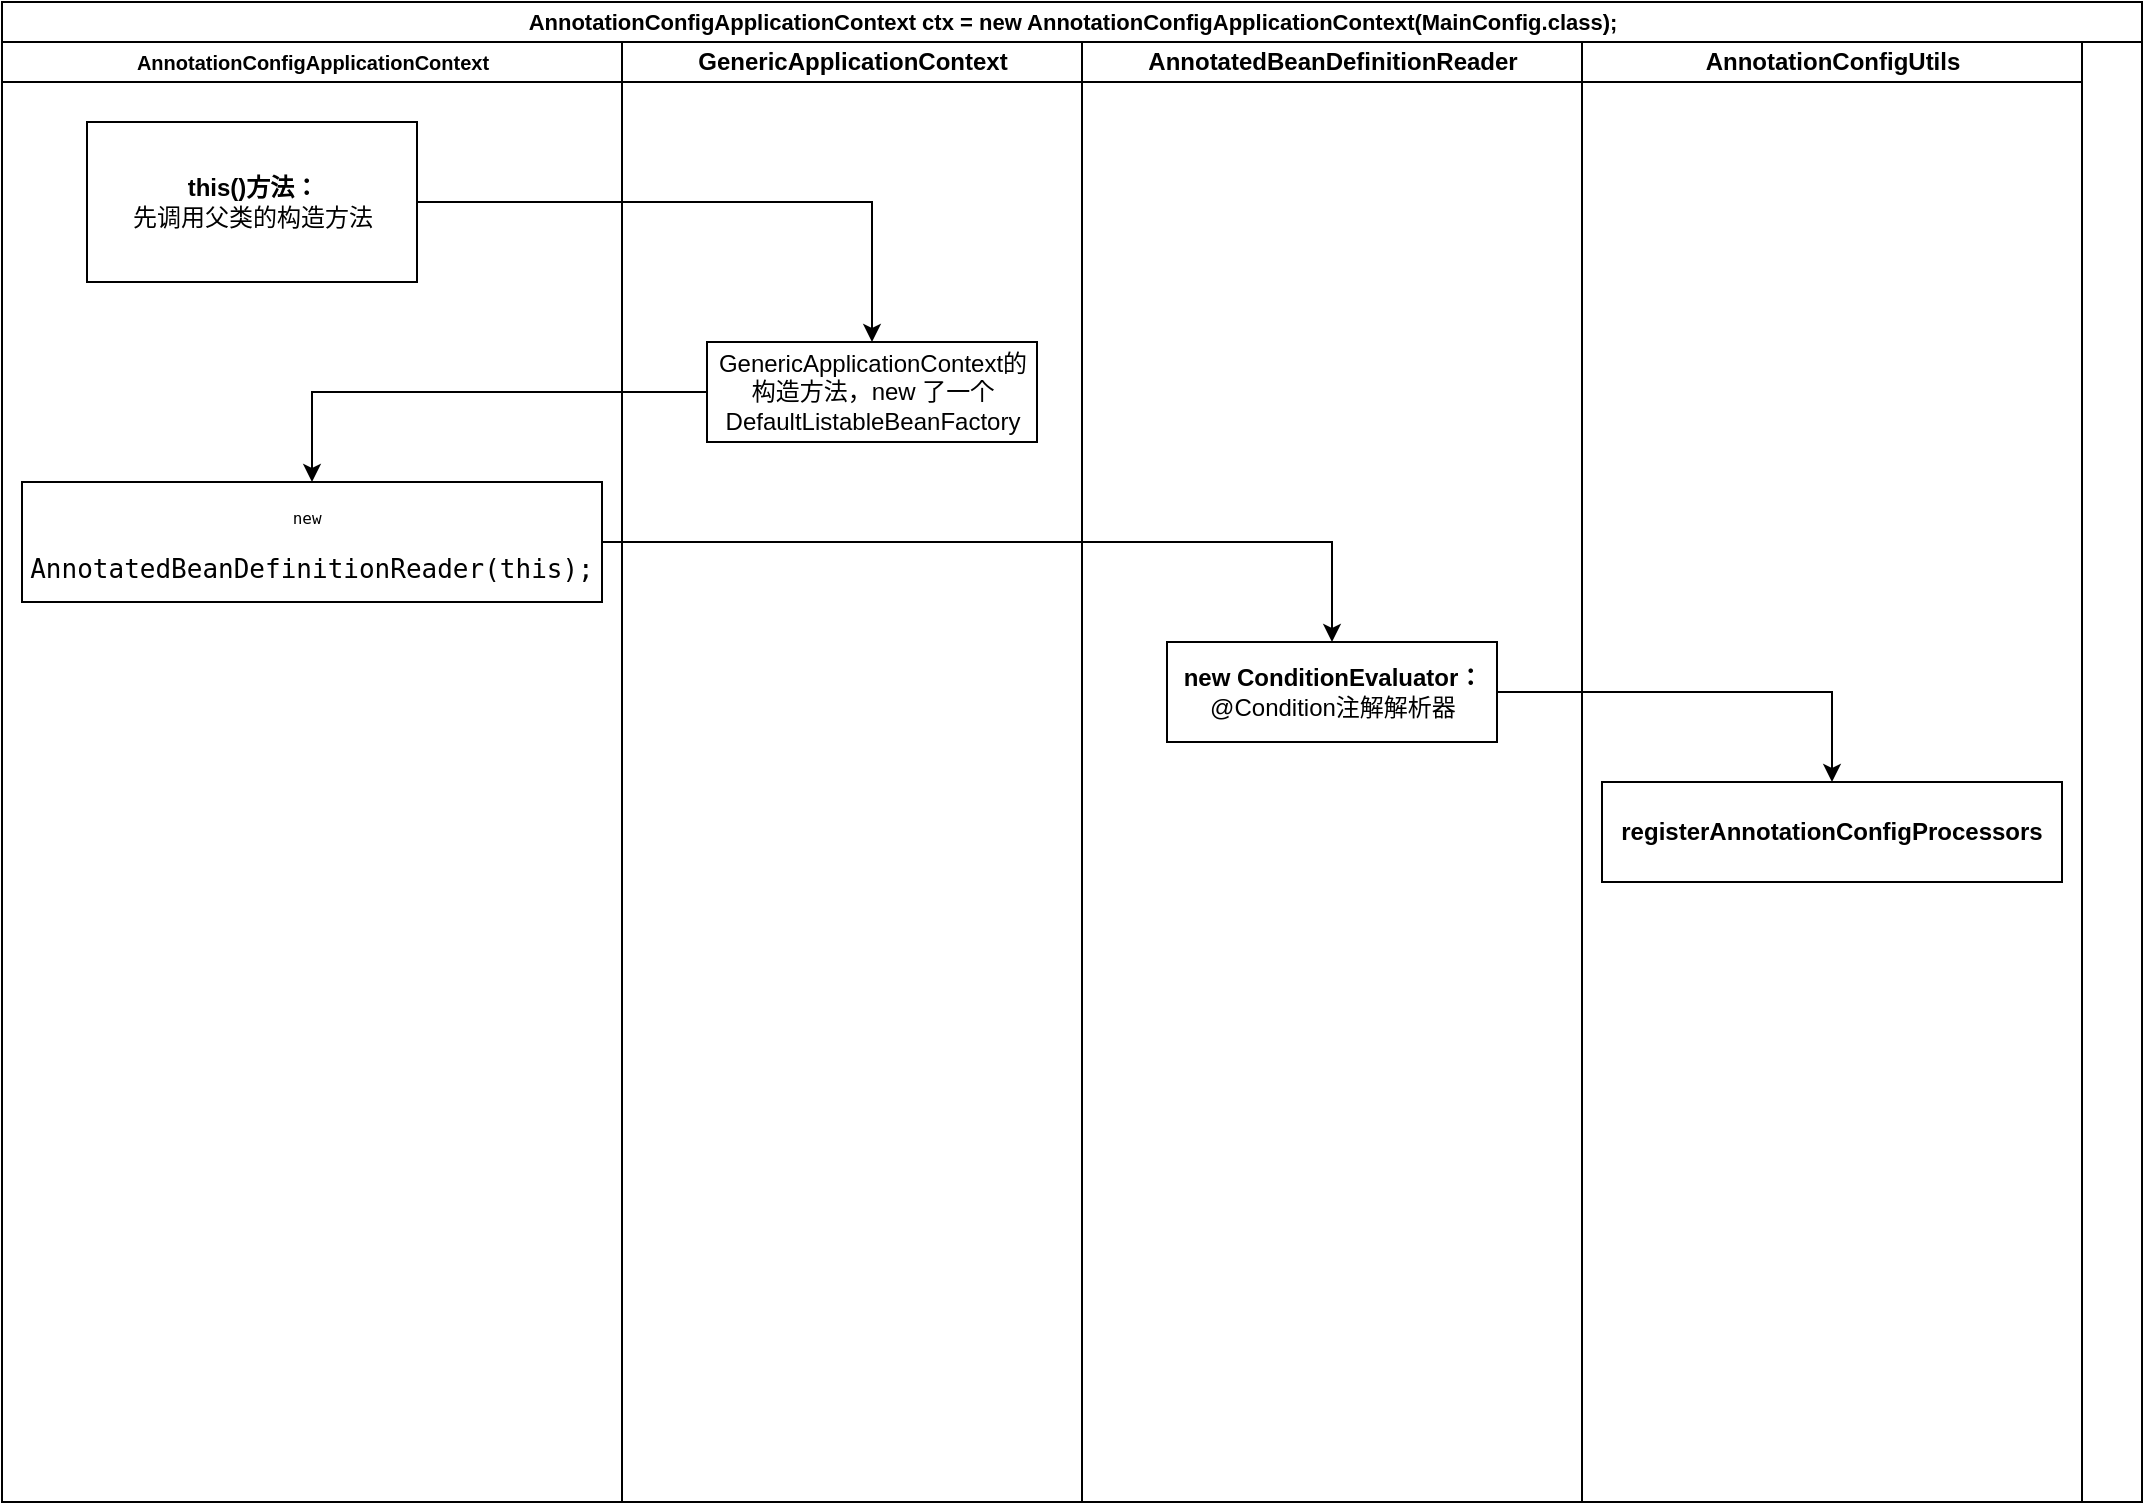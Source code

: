 <mxfile version="21.3.8" type="github">
  <diagram name="Page-1" id="74e2e168-ea6b-b213-b513-2b3c1d86103e">
    <mxGraphModel dx="1831" dy="1414" grid="1" gridSize="10" guides="1" tooltips="1" connect="1" arrows="1" fold="1" page="1" pageScale="1" pageWidth="1100" pageHeight="850" background="none" math="0" shadow="0">
      <root>
        <mxCell id="0" />
        <mxCell id="1" parent="0" />
        <mxCell id="77e6c97f196da883-1" value="&lt;strong style=&quot;font-family: &amp;quot;lucida grande&amp;quot;, &amp;quot;lucida sans unicode&amp;quot;, lucida, helvetica, &amp;quot;Hiragino Sans GB&amp;quot;, &amp;quot;Microsoft YaHei&amp;quot;, &amp;quot;WenQuanYi Micro Hei&amp;quot;, sans-serif; text-align: start;&quot;&gt;&lt;font style=&quot;font-size: 11px;&quot;&gt;AnnotationConfigApplicationContext ctx = new AnnotationConfigApplicationContext(MainConfig.class);&lt;/font&gt;&lt;/strong&gt;" style="swimlane;html=1;childLayout=stackLayout;startSize=20;rounded=0;shadow=0;labelBackgroundColor=none;strokeWidth=1;fontFamily=Verdana;fontSize=8;align=center;" parent="1" vertex="1">
          <mxGeometry x="-40" y="-90" width="1070" height="750" as="geometry">
            <mxRectangle x="10" y="20" width="70" height="30" as="alternateBounds" />
          </mxGeometry>
        </mxCell>
        <mxCell id="77e6c97f196da883-2" value="&lt;strong style=&quot;font-family: &amp;quot;lucida grande&amp;quot;, &amp;quot;lucida sans unicode&amp;quot;, lucida, helvetica, &amp;quot;Hiragino Sans GB&amp;quot;, &amp;quot;Microsoft YaHei&amp;quot;, &amp;quot;WenQuanYi Micro Hei&amp;quot;, sans-serif; text-align: start;&quot;&gt;&lt;font style=&quot;font-size: 10px;&quot;&gt;AnnotationConfigApplicationContext&lt;/font&gt;&lt;/strong&gt;" style="swimlane;html=1;startSize=20;" parent="77e6c97f196da883-1" vertex="1">
          <mxGeometry y="20" width="310" height="730" as="geometry">
            <mxRectangle y="20" width="40" height="730" as="alternateBounds" />
          </mxGeometry>
        </mxCell>
        <mxCell id="hCjVSl2V77esxhgFQinN-2" value="&lt;b&gt;this()方法：&lt;/b&gt;&lt;br&gt;先调用父类的构造方法&lt;br&gt;" style="rounded=0;whiteSpace=wrap;html=1;" vertex="1" parent="77e6c97f196da883-2">
          <mxGeometry x="42.5" y="40" width="165" height="80" as="geometry" />
        </mxCell>
        <mxCell id="hCjVSl2V77esxhgFQinN-8" value="&lt;div style=&quot;font-family: &amp;quot;JetBrains Mono&amp;quot;, monospace;&quot;&gt;&lt;pre style=&quot;&quot;&gt;&lt;font style=&quot;font-size: 8px;&quot;&gt;new &lt;/font&gt;&lt;/pre&gt;&lt;pre style=&quot;&quot;&gt;&lt;font size=&quot;3&quot; style=&quot;&quot;&gt;AnnotatedBeanDefinitionReader(this);&lt;/font&gt;&lt;/pre&gt;&lt;/div&gt;" style="rounded=0;whiteSpace=wrap;html=1;" vertex="1" parent="77e6c97f196da883-2">
          <mxGeometry x="10" y="220" width="290" height="60" as="geometry" />
        </mxCell>
        <mxCell id="hCjVSl2V77esxhgFQinN-4" value="GenericApplicationContext" style="swimlane;html=1;startSize=20;" vertex="1" parent="77e6c97f196da883-1">
          <mxGeometry x="310" y="20" width="230" height="730" as="geometry">
            <mxRectangle y="20" width="40" height="730" as="alternateBounds" />
          </mxGeometry>
        </mxCell>
        <mxCell id="hCjVSl2V77esxhgFQinN-5" value="GenericApplicationContext的构造方法，new 了一个DefaultListableBeanFactory" style="rounded=0;whiteSpace=wrap;html=1;" vertex="1" parent="hCjVSl2V77esxhgFQinN-4">
          <mxGeometry x="42.5" y="150" width="165" height="50" as="geometry" />
        </mxCell>
        <mxCell id="hCjVSl2V77esxhgFQinN-9" style="edgeStyle=orthogonalEdgeStyle;rounded=0;orthogonalLoop=1;jettySize=auto;html=1;" edge="1" parent="77e6c97f196da883-1" source="hCjVSl2V77esxhgFQinN-2" target="hCjVSl2V77esxhgFQinN-5">
          <mxGeometry relative="1" as="geometry" />
        </mxCell>
        <mxCell id="hCjVSl2V77esxhgFQinN-10" style="edgeStyle=orthogonalEdgeStyle;rounded=0;orthogonalLoop=1;jettySize=auto;html=1;entryX=0.5;entryY=0;entryDx=0;entryDy=0;" edge="1" parent="77e6c97f196da883-1" source="hCjVSl2V77esxhgFQinN-5" target="hCjVSl2V77esxhgFQinN-8">
          <mxGeometry relative="1" as="geometry" />
        </mxCell>
        <mxCell id="hCjVSl2V77esxhgFQinN-11" value="AnnotatedBeanDefinitionReader" style="swimlane;html=1;startSize=20;" vertex="1" parent="77e6c97f196da883-1">
          <mxGeometry x="540" y="20" width="250" height="730" as="geometry">
            <mxRectangle y="20" width="40" height="730" as="alternateBounds" />
          </mxGeometry>
        </mxCell>
        <mxCell id="hCjVSl2V77esxhgFQinN-12" value="&lt;b&gt;new ConditionEvaluator：&lt;br&gt;&lt;/b&gt;@Condition注解解析器" style="rounded=0;whiteSpace=wrap;html=1;" vertex="1" parent="hCjVSl2V77esxhgFQinN-11">
          <mxGeometry x="42.5" y="300" width="165" height="50" as="geometry" />
        </mxCell>
        <mxCell id="hCjVSl2V77esxhgFQinN-13" style="edgeStyle=orthogonalEdgeStyle;rounded=0;orthogonalLoop=1;jettySize=auto;html=1;entryX=0.5;entryY=0;entryDx=0;entryDy=0;" edge="1" parent="77e6c97f196da883-1" source="hCjVSl2V77esxhgFQinN-8" target="hCjVSl2V77esxhgFQinN-12">
          <mxGeometry relative="1" as="geometry" />
        </mxCell>
        <mxCell id="hCjVSl2V77esxhgFQinN-32" style="edgeStyle=orthogonalEdgeStyle;rounded=0;orthogonalLoop=1;jettySize=auto;html=1;entryX=0.5;entryY=0;entryDx=0;entryDy=0;" edge="1" parent="77e6c97f196da883-1" source="hCjVSl2V77esxhgFQinN-12" target="hCjVSl2V77esxhgFQinN-26">
          <mxGeometry relative="1" as="geometry" />
        </mxCell>
        <mxCell id="hCjVSl2V77esxhgFQinN-25" value="AnnotationConfigUtils" style="swimlane;html=1;startSize=20;" vertex="1" parent="77e6c97f196da883-1">
          <mxGeometry x="790" y="20" width="250" height="730" as="geometry">
            <mxRectangle y="20" width="40" height="730" as="alternateBounds" />
          </mxGeometry>
        </mxCell>
        <mxCell id="hCjVSl2V77esxhgFQinN-26" value="&lt;b&gt;registerAnnotationConfigProcessors&lt;/b&gt;" style="rounded=0;whiteSpace=wrap;html=1;" vertex="1" parent="hCjVSl2V77esxhgFQinN-25">
          <mxGeometry x="10" y="370" width="230" height="50" as="geometry" />
        </mxCell>
      </root>
    </mxGraphModel>
  </diagram>
</mxfile>
